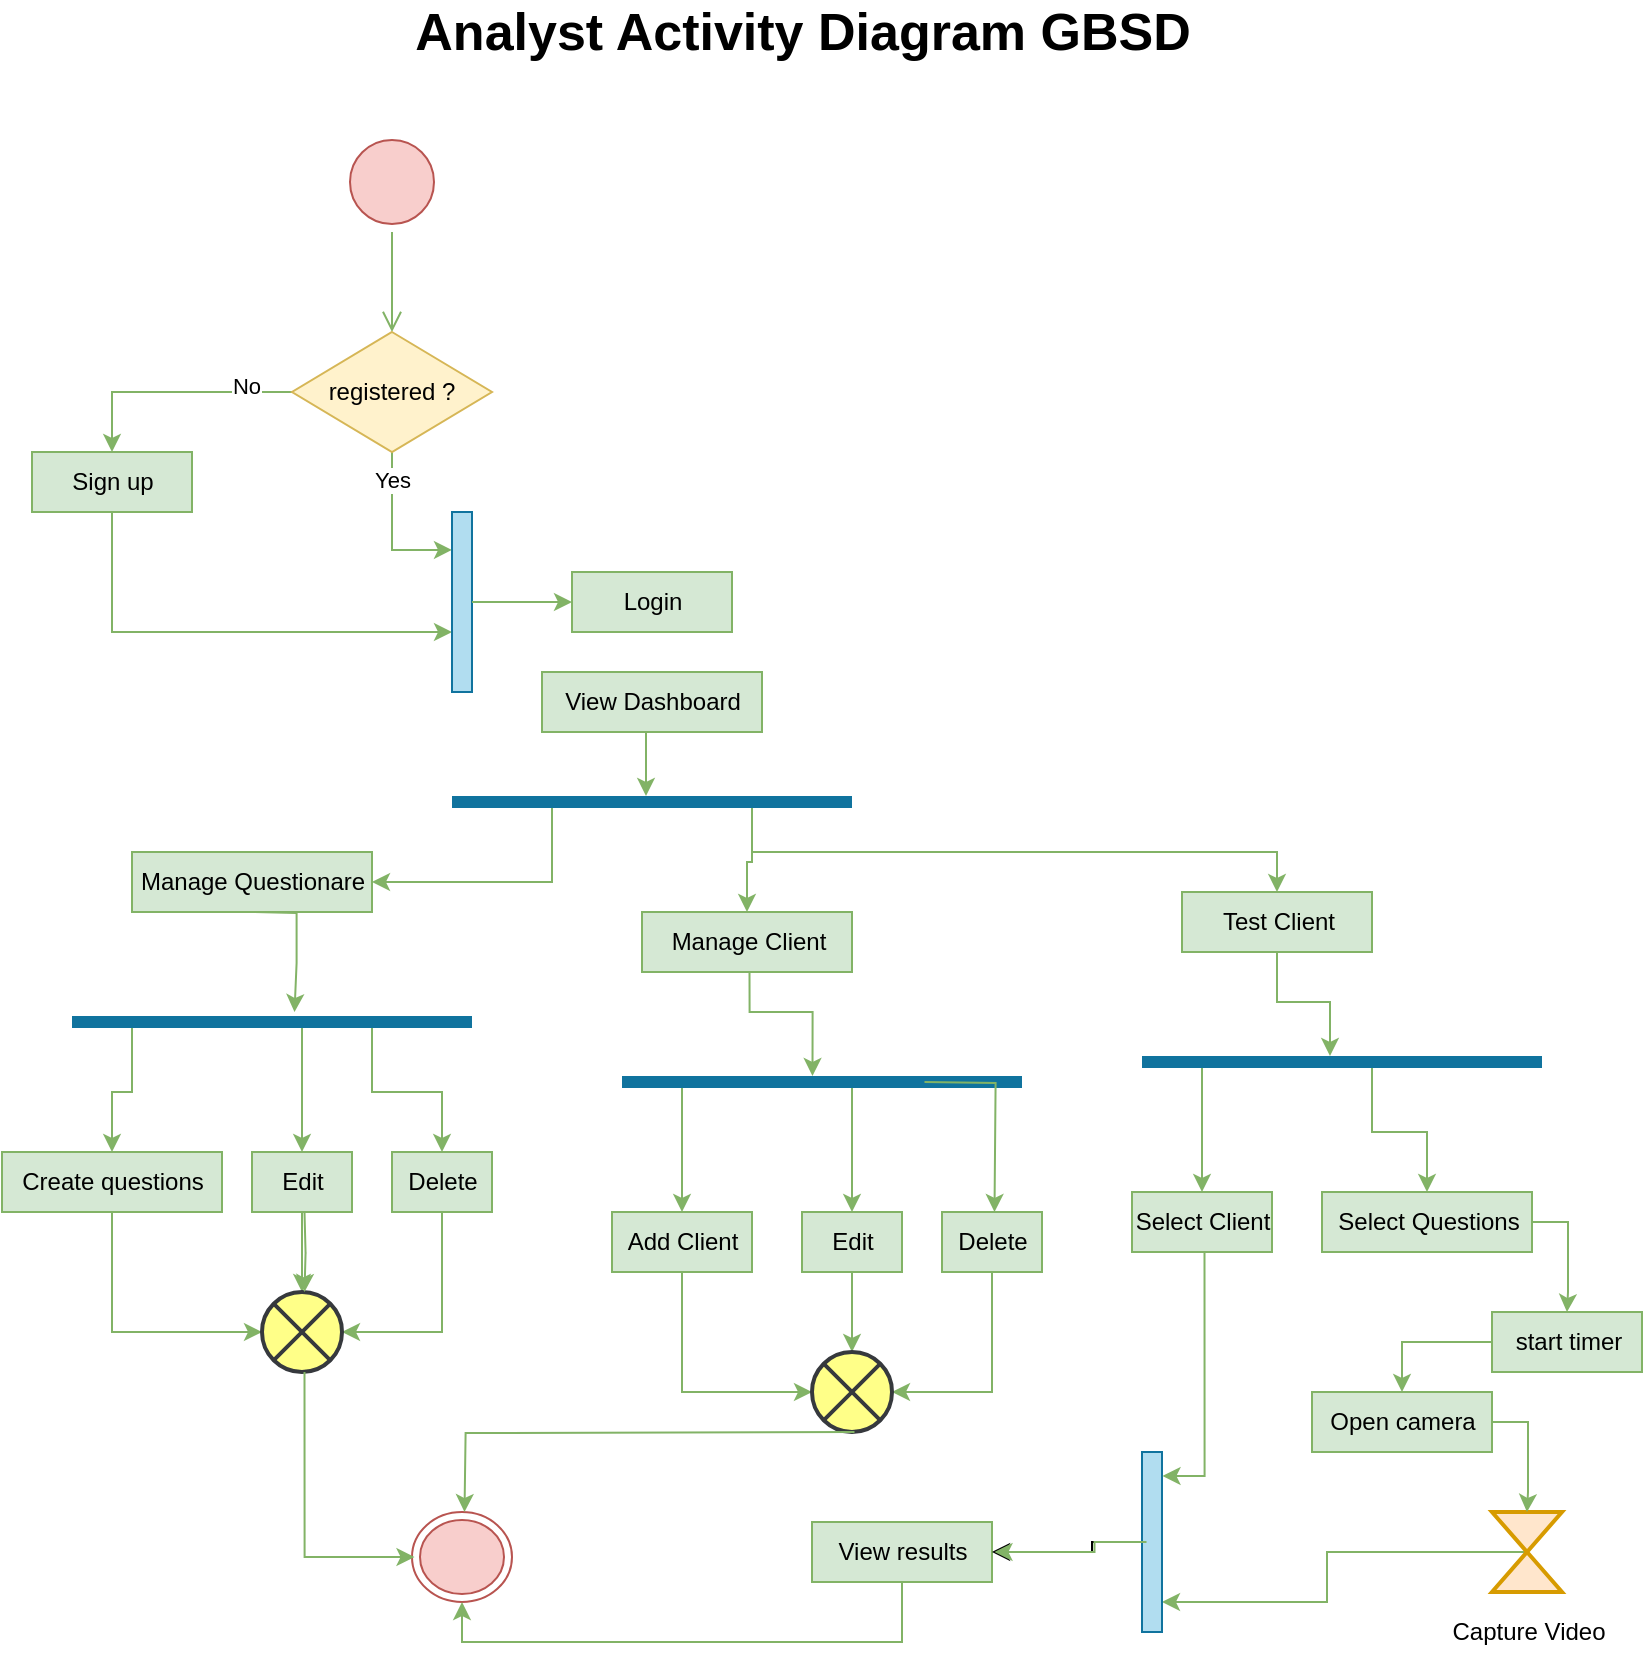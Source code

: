 <mxfile version="16.0.0" type="github">
  <diagram id="KFxLg2QQv44FPPkiTmiG" name="Page-1">
    <mxGraphModel dx="1102" dy="614" grid="1" gridSize="10" guides="1" tooltips="1" connect="1" arrows="1" fold="1" page="1" pageScale="1" pageWidth="850" pageHeight="1100" math="0" shadow="0">
      <root>
        <mxCell id="0" />
        <mxCell id="1" parent="0" />
        <mxCell id="ETj0uI6q2n11_R9Ab5VP-1" value="" style="ellipse;html=1;shape=startState;fillColor=#f8cecc;strokeColor=#b85450;" vertex="1" parent="1">
          <mxGeometry x="195" y="80" width="50" height="50" as="geometry" />
        </mxCell>
        <mxCell id="ETj0uI6q2n11_R9Ab5VP-2" value="" style="edgeStyle=orthogonalEdgeStyle;html=1;verticalAlign=bottom;endArrow=open;endSize=8;strokeColor=#82b366;rounded=0;fillColor=#d5e8d4;exitX=0.5;exitY=1;exitDx=0;exitDy=0;entryX=0.5;entryY=0;entryDx=0;entryDy=0;" edge="1" source="ETj0uI6q2n11_R9Ab5VP-1" parent="1" target="ETj0uI6q2n11_R9Ab5VP-3">
          <mxGeometry relative="1" as="geometry">
            <mxPoint x="220" y="160" as="targetPoint" />
            <Array as="points" />
          </mxGeometry>
        </mxCell>
        <mxCell id="ETj0uI6q2n11_R9Ab5VP-6" style="edgeStyle=orthogonalEdgeStyle;rounded=0;orthogonalLoop=1;jettySize=auto;html=1;exitX=0;exitY=0.5;exitDx=0;exitDy=0;entryX=0.5;entryY=0;entryDx=0;entryDy=0;fillColor=#d5e8d4;strokeColor=#82b366;" edge="1" parent="1" source="ETj0uI6q2n11_R9Ab5VP-3" target="ETj0uI6q2n11_R9Ab5VP-4">
          <mxGeometry relative="1" as="geometry" />
        </mxCell>
        <mxCell id="ETj0uI6q2n11_R9Ab5VP-9" value="No" style="edgeLabel;html=1;align=center;verticalAlign=middle;resizable=0;points=[];" vertex="1" connectable="0" parent="ETj0uI6q2n11_R9Ab5VP-6">
          <mxGeometry x="-0.617" y="-3" relative="1" as="geometry">
            <mxPoint as="offset" />
          </mxGeometry>
        </mxCell>
        <mxCell id="ETj0uI6q2n11_R9Ab5VP-7" style="edgeStyle=orthogonalEdgeStyle;rounded=0;orthogonalLoop=1;jettySize=auto;html=1;exitX=0.5;exitY=1;exitDx=0;exitDy=0;entryX=0;entryY=0.211;entryDx=0;entryDy=0;entryPerimeter=0;fillColor=#d5e8d4;strokeColor=#82b366;" edge="1" parent="1" source="ETj0uI6q2n11_R9Ab5VP-3" target="ETj0uI6q2n11_R9Ab5VP-8">
          <mxGeometry relative="1" as="geometry">
            <Array as="points">
              <mxPoint x="220" y="289" />
            </Array>
          </mxGeometry>
        </mxCell>
        <mxCell id="ETj0uI6q2n11_R9Ab5VP-10" value="Yes" style="edgeLabel;html=1;align=center;verticalAlign=middle;resizable=0;points=[];" vertex="1" connectable="0" parent="ETj0uI6q2n11_R9Ab5VP-7">
          <mxGeometry x="-0.64" relative="1" as="geometry">
            <mxPoint as="offset" />
          </mxGeometry>
        </mxCell>
        <mxCell id="ETj0uI6q2n11_R9Ab5VP-3" value="registered ?" style="rhombus;whiteSpace=wrap;html=1;fillColor=#fff2cc;strokeColor=#d6b656;" vertex="1" parent="1">
          <mxGeometry x="170" y="180" width="100" height="60" as="geometry" />
        </mxCell>
        <mxCell id="ETj0uI6q2n11_R9Ab5VP-11" style="edgeStyle=orthogonalEdgeStyle;rounded=0;orthogonalLoop=1;jettySize=auto;html=1;exitX=0.5;exitY=1;exitDx=0;exitDy=0;entryX=0;entryY=0.667;entryDx=0;entryDy=0;entryPerimeter=0;fillColor=#d5e8d4;strokeColor=#82b366;" edge="1" parent="1" source="ETj0uI6q2n11_R9Ab5VP-4" target="ETj0uI6q2n11_R9Ab5VP-8">
          <mxGeometry relative="1" as="geometry" />
        </mxCell>
        <mxCell id="ETj0uI6q2n11_R9Ab5VP-4" value="Sign up" style="html=1;dashed=0;whitespace=wrap;fillColor=#d5e8d4;strokeColor=#82b366;" vertex="1" parent="1">
          <mxGeometry x="40" y="240" width="80" height="30" as="geometry" />
        </mxCell>
        <mxCell id="ETj0uI6q2n11_R9Ab5VP-5" value="Login" style="html=1;dashed=0;whitespace=wrap;fillColor=#d5e8d4;strokeColor=#82b366;" vertex="1" parent="1">
          <mxGeometry x="310" y="300" width="80" height="30" as="geometry" />
        </mxCell>
        <mxCell id="ETj0uI6q2n11_R9Ab5VP-8" value="" style="html=1;points=[];perimeter=orthogonalPerimeter;fillColor=#b1ddf0;strokeColor=#10739e;" vertex="1" parent="1">
          <mxGeometry x="250" y="270" width="10" height="90" as="geometry" />
        </mxCell>
        <mxCell id="ETj0uI6q2n11_R9Ab5VP-12" style="edgeStyle=orthogonalEdgeStyle;rounded=0;orthogonalLoop=1;jettySize=auto;html=1;exitX=1;exitY=0.5;exitDx=0;exitDy=0;entryX=0;entryY=0.5;entryDx=0;entryDy=0;exitPerimeter=0;fillColor=#d5e8d4;strokeColor=#82b366;" edge="1" parent="1" source="ETj0uI6q2n11_R9Ab5VP-8" target="ETj0uI6q2n11_R9Ab5VP-5">
          <mxGeometry relative="1" as="geometry">
            <mxPoint x="230" y="250" as="sourcePoint" />
            <mxPoint x="260" y="298.99" as="targetPoint" />
            <Array as="points">
              <mxPoint x="290" y="315" />
              <mxPoint x="290" y="315" />
            </Array>
          </mxGeometry>
        </mxCell>
        <mxCell id="ETj0uI6q2n11_R9Ab5VP-33" style="edgeStyle=orthogonalEdgeStyle;rounded=0;orthogonalLoop=1;jettySize=auto;html=1;exitX=0.5;exitY=1;exitDx=0;exitDy=0;entryX=0.485;entryY=0.2;entryDx=0;entryDy=0;entryPerimeter=0;fillColor=#d5e8d4;strokeColor=#82b366;" edge="1" parent="1" source="ETj0uI6q2n11_R9Ab5VP-14" target="ETj0uI6q2n11_R9Ab5VP-32">
          <mxGeometry relative="1" as="geometry" />
        </mxCell>
        <mxCell id="ETj0uI6q2n11_R9Ab5VP-14" value="View Dashboard" style="html=1;dashed=0;whitespace=wrap;fillColor=#d5e8d4;strokeColor=#82b366;" vertex="1" parent="1">
          <mxGeometry x="295" y="350" width="110" height="30" as="geometry" />
        </mxCell>
        <mxCell id="ETj0uI6q2n11_R9Ab5VP-16" value="Manage Questionare" style="html=1;dashed=0;whitespace=wrap;fillColor=#d5e8d4;strokeColor=#82b366;" vertex="1" parent="1">
          <mxGeometry x="90" y="440" width="120" height="30" as="geometry" />
        </mxCell>
        <mxCell id="ETj0uI6q2n11_R9Ab5VP-17" value="" style="ellipse;html=1;shape=endState;fillColor=#f8cecc;strokeColor=#b85450;" vertex="1" parent="1">
          <mxGeometry x="230" y="770" width="50" height="45" as="geometry" />
        </mxCell>
        <mxCell id="ETj0uI6q2n11_R9Ab5VP-22" style="edgeStyle=orthogonalEdgeStyle;rounded=0;orthogonalLoop=1;jettySize=auto;html=1;exitX=0.25;exitY=0.5;exitDx=0;exitDy=0;exitPerimeter=0;fillColor=#d5e8d4;strokeColor=#82b366;" edge="1" parent="1" source="ETj0uI6q2n11_R9Ab5VP-19">
          <mxGeometry relative="1" as="geometry">
            <mxPoint x="80" y="590" as="targetPoint" />
            <Array as="points">
              <mxPoint x="90" y="525" />
              <mxPoint x="90" y="560" />
              <mxPoint x="80" y="560" />
            </Array>
          </mxGeometry>
        </mxCell>
        <mxCell id="ETj0uI6q2n11_R9Ab5VP-26" style="edgeStyle=orthogonalEdgeStyle;rounded=0;orthogonalLoop=1;jettySize=auto;html=1;exitX=0.75;exitY=0.5;exitDx=0;exitDy=0;exitPerimeter=0;entryX=0.5;entryY=0;entryDx=0;entryDy=0;fillColor=#d5e8d4;strokeColor=#82b366;" edge="1" parent="1" source="ETj0uI6q2n11_R9Ab5VP-19" target="ETj0uI6q2n11_R9Ab5VP-25">
          <mxGeometry relative="1" as="geometry" />
        </mxCell>
        <mxCell id="ETj0uI6q2n11_R9Ab5VP-27" style="edgeStyle=orthogonalEdgeStyle;rounded=0;orthogonalLoop=1;jettySize=auto;html=1;exitX=0.25;exitY=0.5;exitDx=0;exitDy=0;exitPerimeter=0;entryX=0.5;entryY=0;entryDx=0;entryDy=0;fillColor=#d5e8d4;strokeColor=#82b366;" edge="1" parent="1" source="ETj0uI6q2n11_R9Ab5VP-19" target="ETj0uI6q2n11_R9Ab5VP-24">
          <mxGeometry relative="1" as="geometry">
            <Array as="points">
              <mxPoint x="175" y="525" />
            </Array>
          </mxGeometry>
        </mxCell>
        <mxCell id="ETj0uI6q2n11_R9Ab5VP-19" value="" style="shape=line;html=1;strokeWidth=6;strokeColor=#10739e;fillColor=#b1ddf0;" vertex="1" parent="1">
          <mxGeometry x="60" y="520" width="200" height="10" as="geometry" />
        </mxCell>
        <mxCell id="ETj0uI6q2n11_R9Ab5VP-29" style="edgeStyle=orthogonalEdgeStyle;rounded=0;orthogonalLoop=1;jettySize=auto;html=1;exitX=0.5;exitY=1;exitDx=0;exitDy=0;entryX=0;entryY=0.5;entryDx=0;entryDy=0;entryPerimeter=0;fillColor=#d5e8d4;strokeColor=#82b366;" edge="1" parent="1" source="ETj0uI6q2n11_R9Ab5VP-23" target="ETj0uI6q2n11_R9Ab5VP-28">
          <mxGeometry relative="1" as="geometry" />
        </mxCell>
        <mxCell id="ETj0uI6q2n11_R9Ab5VP-23" value="Create questions" style="html=1;dashed=0;whitespace=wrap;fillColor=#d5e8d4;strokeColor=#82b366;" vertex="1" parent="1">
          <mxGeometry x="25" y="590" width="110" height="30" as="geometry" />
        </mxCell>
        <mxCell id="ETj0uI6q2n11_R9Ab5VP-31" style="edgeStyle=orthogonalEdgeStyle;rounded=0;orthogonalLoop=1;jettySize=auto;html=1;exitX=0.5;exitY=1;exitDx=0;exitDy=0;entryX=0.5;entryY=0;entryDx=0;entryDy=0;entryPerimeter=0;fillColor=#d5e8d4;strokeColor=#82b366;" edge="1" parent="1" source="ETj0uI6q2n11_R9Ab5VP-24" target="ETj0uI6q2n11_R9Ab5VP-28">
          <mxGeometry relative="1" as="geometry" />
        </mxCell>
        <mxCell id="ETj0uI6q2n11_R9Ab5VP-24" value="Edit" style="html=1;dashed=0;whitespace=wrap;fillColor=#d5e8d4;strokeColor=#82b366;" vertex="1" parent="1">
          <mxGeometry x="150" y="590" width="50" height="30" as="geometry" />
        </mxCell>
        <mxCell id="ETj0uI6q2n11_R9Ab5VP-30" style="edgeStyle=orthogonalEdgeStyle;rounded=0;orthogonalLoop=1;jettySize=auto;html=1;exitX=0.5;exitY=1;exitDx=0;exitDy=0;entryX=1;entryY=0.5;entryDx=0;entryDy=0;entryPerimeter=0;fillColor=#d5e8d4;strokeColor=#82b366;" edge="1" parent="1" source="ETj0uI6q2n11_R9Ab5VP-25" target="ETj0uI6q2n11_R9Ab5VP-28">
          <mxGeometry relative="1" as="geometry" />
        </mxCell>
        <mxCell id="ETj0uI6q2n11_R9Ab5VP-25" value="Delete" style="html=1;dashed=0;whitespace=wrap;fillColor=#d5e8d4;strokeColor=#82b366;" vertex="1" parent="1">
          <mxGeometry x="220" y="590" width="50" height="30" as="geometry" />
        </mxCell>
        <mxCell id="ETj0uI6q2n11_R9Ab5VP-28" value="" style="html=1;shape=mxgraph.sysml.flowFinal;strokeWidth=2;verticalLabelPosition=bottom;verticalAlignment=top;fillColor=#ffff88;strokeColor=#36393d;" vertex="1" parent="1">
          <mxGeometry x="155" y="660" width="40" height="40" as="geometry" />
        </mxCell>
        <mxCell id="ETj0uI6q2n11_R9Ab5VP-34" style="edgeStyle=orthogonalEdgeStyle;rounded=0;orthogonalLoop=1;jettySize=auto;html=1;exitX=0.25;exitY=0.5;exitDx=0;exitDy=0;exitPerimeter=0;entryX=1;entryY=0.5;entryDx=0;entryDy=0;fillColor=#d5e8d4;strokeColor=#82b366;" edge="1" parent="1" source="ETj0uI6q2n11_R9Ab5VP-32" target="ETj0uI6q2n11_R9Ab5VP-16">
          <mxGeometry relative="1" as="geometry">
            <Array as="points">
              <mxPoint x="300" y="455" />
            </Array>
          </mxGeometry>
        </mxCell>
        <mxCell id="ETj0uI6q2n11_R9Ab5VP-35" style="edgeStyle=orthogonalEdgeStyle;rounded=0;orthogonalLoop=1;jettySize=auto;html=1;exitX=0.75;exitY=0.5;exitDx=0;exitDy=0;exitPerimeter=0;entryX=0.5;entryY=0;entryDx=0;entryDy=0;fillColor=#d5e8d4;strokeColor=#82b366;" edge="1" parent="1" source="ETj0uI6q2n11_R9Ab5VP-32" target="ETj0uI6q2n11_R9Ab5VP-36">
          <mxGeometry relative="1" as="geometry">
            <mxPoint x="420" y="470" as="targetPoint" />
          </mxGeometry>
        </mxCell>
        <mxCell id="ETj0uI6q2n11_R9Ab5VP-62" style="edgeStyle=orthogonalEdgeStyle;rounded=0;orthogonalLoop=1;jettySize=auto;html=1;exitX=0.75;exitY=0.5;exitDx=0;exitDy=0;exitPerimeter=0;entryX=0.5;entryY=0;entryDx=0;entryDy=0;fillColor=#d5e8d4;strokeColor=#82b366;" edge="1" parent="1" source="ETj0uI6q2n11_R9Ab5VP-32" target="ETj0uI6q2n11_R9Ab5VP-50">
          <mxGeometry relative="1" as="geometry">
            <Array as="points">
              <mxPoint x="400" y="440" />
              <mxPoint x="663" y="440" />
            </Array>
          </mxGeometry>
        </mxCell>
        <mxCell id="ETj0uI6q2n11_R9Ab5VP-32" value="" style="shape=line;html=1;strokeWidth=6;strokeColor=#10739e;fillColor=#b1ddf0;" vertex="1" parent="1">
          <mxGeometry x="250" y="410" width="200" height="10" as="geometry" />
        </mxCell>
        <mxCell id="ETj0uI6q2n11_R9Ab5VP-36" value="Manage Client" style="html=1;dashed=0;whitespace=wrap;fillColor=#d5e8d4;strokeColor=#82b366;" vertex="1" parent="1">
          <mxGeometry x="345" y="470" width="105" height="30" as="geometry" />
        </mxCell>
        <mxCell id="ETj0uI6q2n11_R9Ab5VP-37" style="edgeStyle=orthogonalEdgeStyle;rounded=0;orthogonalLoop=1;jettySize=auto;html=1;exitX=0.25;exitY=0.5;exitDx=0;exitDy=0;exitPerimeter=0;entryX=0.5;entryY=0;entryDx=0;entryDy=0;fillColor=#d5e8d4;strokeColor=#82b366;" edge="1" source="ETj0uI6q2n11_R9Ab5VP-40" parent="1" target="ETj0uI6q2n11_R9Ab5VP-42">
          <mxGeometry relative="1" as="geometry">
            <mxPoint x="355" y="620" as="targetPoint" />
            <Array as="points">
              <mxPoint x="365" y="555" />
            </Array>
          </mxGeometry>
        </mxCell>
        <mxCell id="ETj0uI6q2n11_R9Ab5VP-39" style="edgeStyle=orthogonalEdgeStyle;rounded=0;orthogonalLoop=1;jettySize=auto;html=1;exitX=0.25;exitY=0.5;exitDx=0;exitDy=0;exitPerimeter=0;entryX=0.5;entryY=0;entryDx=0;entryDy=0;fillColor=#d5e8d4;strokeColor=#82b366;" edge="1" source="ETj0uI6q2n11_R9Ab5VP-40" target="ETj0uI6q2n11_R9Ab5VP-44" parent="1">
          <mxGeometry relative="1" as="geometry">
            <Array as="points">
              <mxPoint x="450" y="555" />
            </Array>
          </mxGeometry>
        </mxCell>
        <mxCell id="ETj0uI6q2n11_R9Ab5VP-40" value="" style="shape=line;html=1;strokeWidth=6;strokeColor=#10739e;fillColor=#b1ddf0;" vertex="1" parent="1">
          <mxGeometry x="335" y="550" width="200" height="10" as="geometry" />
        </mxCell>
        <mxCell id="ETj0uI6q2n11_R9Ab5VP-41" style="edgeStyle=orthogonalEdgeStyle;rounded=0;orthogonalLoop=1;jettySize=auto;html=1;exitX=0.5;exitY=1;exitDx=0;exitDy=0;entryX=0;entryY=0.5;entryDx=0;entryDy=0;entryPerimeter=0;fillColor=#d5e8d4;strokeColor=#82b366;" edge="1" source="ETj0uI6q2n11_R9Ab5VP-42" target="ETj0uI6q2n11_R9Ab5VP-47" parent="1">
          <mxGeometry relative="1" as="geometry" />
        </mxCell>
        <mxCell id="ETj0uI6q2n11_R9Ab5VP-42" value="Add Client" style="html=1;dashed=0;whitespace=wrap;fillColor=#d5e8d4;strokeColor=#82b366;" vertex="1" parent="1">
          <mxGeometry x="330" y="620" width="70" height="30" as="geometry" />
        </mxCell>
        <mxCell id="ETj0uI6q2n11_R9Ab5VP-43" style="edgeStyle=orthogonalEdgeStyle;rounded=0;orthogonalLoop=1;jettySize=auto;html=1;exitX=0.5;exitY=1;exitDx=0;exitDy=0;entryX=0.5;entryY=0;entryDx=0;entryDy=0;entryPerimeter=0;fillColor=#d5e8d4;strokeColor=#82b366;" edge="1" source="ETj0uI6q2n11_R9Ab5VP-44" target="ETj0uI6q2n11_R9Ab5VP-47" parent="1">
          <mxGeometry relative="1" as="geometry" />
        </mxCell>
        <mxCell id="ETj0uI6q2n11_R9Ab5VP-44" value="Edit" style="html=1;dashed=0;whitespace=wrap;fillColor=#d5e8d4;strokeColor=#82b366;" vertex="1" parent="1">
          <mxGeometry x="425" y="620" width="50" height="30" as="geometry" />
        </mxCell>
        <mxCell id="ETj0uI6q2n11_R9Ab5VP-45" style="edgeStyle=orthogonalEdgeStyle;rounded=0;orthogonalLoop=1;jettySize=auto;html=1;exitX=0.5;exitY=1;exitDx=0;exitDy=0;entryX=1;entryY=0.5;entryDx=0;entryDy=0;entryPerimeter=0;fillColor=#d5e8d4;strokeColor=#82b366;" edge="1" source="ETj0uI6q2n11_R9Ab5VP-46" target="ETj0uI6q2n11_R9Ab5VP-47" parent="1">
          <mxGeometry relative="1" as="geometry" />
        </mxCell>
        <mxCell id="ETj0uI6q2n11_R9Ab5VP-46" value="Delete" style="html=1;dashed=0;whitespace=wrap;fillColor=#d5e8d4;strokeColor=#82b366;" vertex="1" parent="1">
          <mxGeometry x="495" y="620" width="50" height="30" as="geometry" />
        </mxCell>
        <mxCell id="ETj0uI6q2n11_R9Ab5VP-47" value="" style="html=1;shape=mxgraph.sysml.flowFinal;strokeWidth=2;verticalLabelPosition=bottom;verticalAlignment=top;fillColor=#ffff88;strokeColor=#36393d;" vertex="1" parent="1">
          <mxGeometry x="430" y="690" width="40" height="40" as="geometry" />
        </mxCell>
        <mxCell id="ETj0uI6q2n11_R9Ab5VP-49" style="edgeStyle=orthogonalEdgeStyle;rounded=0;orthogonalLoop=1;jettySize=auto;html=1;exitX=0.5;exitY=1;exitDx=0;exitDy=0;entryX=0.47;entryY=0.2;entryDx=0;entryDy=0;entryPerimeter=0;fillColor=#d5e8d4;strokeColor=#82b366;" edge="1" source="ETj0uI6q2n11_R9Ab5VP-50" target="ETj0uI6q2n11_R9Ab5VP-54" parent="1">
          <mxGeometry relative="1" as="geometry" />
        </mxCell>
        <mxCell id="ETj0uI6q2n11_R9Ab5VP-50" value="Test Client" style="html=1;dashed=0;whitespace=wrap;fillColor=#d5e8d4;strokeColor=#82b366;" vertex="1" parent="1">
          <mxGeometry x="615" y="460" width="95" height="30" as="geometry" />
        </mxCell>
        <mxCell id="ETj0uI6q2n11_R9Ab5VP-51" style="edgeStyle=orthogonalEdgeStyle;rounded=0;orthogonalLoop=1;jettySize=auto;html=1;exitX=0.25;exitY=0.5;exitDx=0;exitDy=0;exitPerimeter=0;entryX=0.5;entryY=0;entryDx=0;entryDy=0;fillColor=#d5e8d4;strokeColor=#82b366;" edge="1" source="ETj0uI6q2n11_R9Ab5VP-54" target="ETj0uI6q2n11_R9Ab5VP-56" parent="1">
          <mxGeometry relative="1" as="geometry">
            <mxPoint x="615" y="610" as="targetPoint" />
            <Array as="points">
              <mxPoint x="625" y="545" />
            </Array>
          </mxGeometry>
        </mxCell>
        <mxCell id="ETj0uI6q2n11_R9Ab5VP-53" style="edgeStyle=orthogonalEdgeStyle;rounded=0;orthogonalLoop=1;jettySize=auto;html=1;exitX=0.25;exitY=0.5;exitDx=0;exitDy=0;exitPerimeter=0;entryX=0.5;entryY=0;entryDx=0;entryDy=0;fillColor=#d5e8d4;strokeColor=#82b366;" edge="1" source="ETj0uI6q2n11_R9Ab5VP-54" target="ETj0uI6q2n11_R9Ab5VP-58" parent="1">
          <mxGeometry relative="1" as="geometry">
            <Array as="points">
              <mxPoint x="710" y="545" />
              <mxPoint x="710" y="580" />
              <mxPoint x="738" y="580" />
            </Array>
          </mxGeometry>
        </mxCell>
        <mxCell id="ETj0uI6q2n11_R9Ab5VP-54" value="" style="shape=line;html=1;strokeWidth=6;strokeColor=#10739e;fillColor=#b1ddf0;" vertex="1" parent="1">
          <mxGeometry x="595" y="540" width="200" height="10" as="geometry" />
        </mxCell>
        <mxCell id="ETj0uI6q2n11_R9Ab5VP-56" value="Select Client" style="html=1;dashed=0;whitespace=wrap;fillColor=#d5e8d4;strokeColor=#82b366;" vertex="1" parent="1">
          <mxGeometry x="590" y="610" width="70" height="30" as="geometry" />
        </mxCell>
        <mxCell id="ETj0uI6q2n11_R9Ab5VP-67" style="edgeStyle=orthogonalEdgeStyle;rounded=0;orthogonalLoop=1;jettySize=auto;html=1;exitX=1;exitY=0.5;exitDx=0;exitDy=0;entryX=0.5;entryY=0;entryDx=0;entryDy=0;fillColor=#d5e8d4;strokeColor=#82b366;" edge="1" parent="1" source="ETj0uI6q2n11_R9Ab5VP-58" target="ETj0uI6q2n11_R9Ab5VP-65">
          <mxGeometry relative="1" as="geometry">
            <Array as="points">
              <mxPoint x="808" y="625" />
              <mxPoint x="808" y="660" />
            </Array>
          </mxGeometry>
        </mxCell>
        <mxCell id="ETj0uI6q2n11_R9Ab5VP-58" value="Select Questions" style="html=1;dashed=0;whitespace=wrap;fillColor=#d5e8d4;strokeColor=#82b366;" vertex="1" parent="1">
          <mxGeometry x="685" y="610" width="105" height="30" as="geometry" />
        </mxCell>
        <mxCell id="ETj0uI6q2n11_R9Ab5VP-69" style="edgeStyle=orthogonalEdgeStyle;rounded=0;orthogonalLoop=1;jettySize=auto;html=1;exitX=0;exitY=0.5;exitDx=0;exitDy=0;entryX=0.5;entryY=0;entryDx=0;entryDy=0;fillColor=#d5e8d4;strokeColor=#82b366;" edge="1" parent="1" source="ETj0uI6q2n11_R9Ab5VP-65" target="ETj0uI6q2n11_R9Ab5VP-68">
          <mxGeometry relative="1" as="geometry" />
        </mxCell>
        <mxCell id="ETj0uI6q2n11_R9Ab5VP-65" value="start timer" style="html=1;dashed=0;whitespace=wrap;fillColor=#d5e8d4;strokeColor=#82b366;" vertex="1" parent="1">
          <mxGeometry x="770" y="670" width="75" height="30" as="geometry" />
        </mxCell>
        <mxCell id="ETj0uI6q2n11_R9Ab5VP-72" style="edgeStyle=orthogonalEdgeStyle;rounded=0;orthogonalLoop=1;jettySize=auto;html=1;exitX=0.5;exitY=0.5;exitDx=0;exitDy=0;exitPerimeter=0;entryX=1;entryY=0.833;entryDx=0;entryDy=0;entryPerimeter=0;fillColor=#d5e8d4;strokeColor=#82b366;" edge="1" parent="1" source="ETj0uI6q2n11_R9Ab5VP-66" target="ETj0uI6q2n11_R9Ab5VP-71">
          <mxGeometry relative="1" as="geometry" />
        </mxCell>
        <mxCell id="ETj0uI6q2n11_R9Ab5VP-66" value="Capture Video" style="html=1;shape=mxgraph.sysml.timeEvent;strokeWidth=2;verticalLabelPosition=bottom;verticalAlignment=top;fillColor=#ffe6cc;strokeColor=#d79b00;" vertex="1" parent="1">
          <mxGeometry x="770" y="770" width="35" height="40" as="geometry" />
        </mxCell>
        <mxCell id="ETj0uI6q2n11_R9Ab5VP-70" style="edgeStyle=orthogonalEdgeStyle;rounded=0;orthogonalLoop=1;jettySize=auto;html=1;exitX=1;exitY=0.5;exitDx=0;exitDy=0;entryX=0.5;entryY=0;entryDx=0;entryDy=0;entryPerimeter=0;fillColor=#d5e8d4;strokeColor=#82b366;" edge="1" parent="1" source="ETj0uI6q2n11_R9Ab5VP-68" target="ETj0uI6q2n11_R9Ab5VP-66">
          <mxGeometry relative="1" as="geometry">
            <Array as="points">
              <mxPoint x="788" y="725" />
              <mxPoint x="788" y="760" />
            </Array>
          </mxGeometry>
        </mxCell>
        <mxCell id="ETj0uI6q2n11_R9Ab5VP-68" value="Open camera" style="html=1;dashed=0;whitespace=wrap;fillColor=#d5e8d4;strokeColor=#82b366;" vertex="1" parent="1">
          <mxGeometry x="680" y="710" width="90" height="30" as="geometry" />
        </mxCell>
        <mxCell id="ETj0uI6q2n11_R9Ab5VP-71" value="" style="html=1;points=[];perimeter=orthogonalPerimeter;fillColor=#b1ddf0;strokeColor=#10739e;" vertex="1" parent="1">
          <mxGeometry x="595" y="740" width="10" height="90" as="geometry" />
        </mxCell>
        <mxCell id="ETj0uI6q2n11_R9Ab5VP-77" style="edgeStyle=orthogonalEdgeStyle;rounded=0;orthogonalLoop=1;jettySize=auto;html=1;exitX=0.5;exitY=1;exitDx=0;exitDy=0;entryX=0.5;entryY=1;entryDx=0;entryDy=0;fillColor=#d5e8d4;strokeColor=#82b366;" edge="1" parent="1" source="ETj0uI6q2n11_R9Ab5VP-73" target="ETj0uI6q2n11_R9Ab5VP-17">
          <mxGeometry relative="1" as="geometry" />
        </mxCell>
        <mxCell id="ETj0uI6q2n11_R9Ab5VP-73" value="View results" style="html=1;dashed=0;whitespace=wrap;fillColor=#d5e8d4;strokeColor=#82b366;" vertex="1" parent="1">
          <mxGeometry x="430" y="775" width="90" height="30" as="geometry" />
        </mxCell>
        <mxCell id="ETj0uI6q2n11_R9Ab5VP-74" style="edgeStyle=orthogonalEdgeStyle;rounded=0;orthogonalLoop=1;jettySize=auto;html=1;exitX=0.1;exitY=0.5;exitDx=0;exitDy=0;entryX=1;entryY=0.5;entryDx=0;entryDy=0;exitPerimeter=0;" edge="1" parent="1" source="ETj0uI6q2n11_R9Ab5VP-71" target="ETj0uI6q2n11_R9Ab5VP-73">
          <mxGeometry relative="1" as="geometry">
            <mxPoint x="635" y="650" as="sourcePoint" />
            <mxPoint x="614" y="761.97" as="targetPoint" />
            <Array as="points">
              <mxPoint x="570" y="785" />
              <mxPoint x="570" y="790" />
            </Array>
          </mxGeometry>
        </mxCell>
        <mxCell id="ETj0uI6q2n11_R9Ab5VP-78" value="&lt;font style=&quot;font-size: 26px&quot;&gt;&lt;b&gt;Analyst Activity Diagram GBSD&lt;/b&gt;&lt;/font&gt;" style="text;html=1;align=center;verticalAlign=middle;resizable=0;points=[];autosize=1;strokeColor=none;fillColor=none;" vertex="1" parent="1">
          <mxGeometry x="225" y="20" width="400" height="20" as="geometry" />
        </mxCell>
        <mxCell id="ETj0uI6q2n11_R9Ab5VP-80" style="edgeStyle=orthogonalEdgeStyle;rounded=0;orthogonalLoop=1;jettySize=auto;html=1;exitX=0.5;exitY=1;exitDx=0;exitDy=0;entryX=0.55;entryY=0;entryDx=0;entryDy=0;entryPerimeter=0;fillColor=#d5e8d4;strokeColor=#82b366;" edge="1" parent="1">
          <mxGeometry relative="1" as="geometry">
            <mxPoint x="151.25" y="470" as="sourcePoint" />
            <mxPoint x="171.25" y="520" as="targetPoint" />
          </mxGeometry>
        </mxCell>
        <mxCell id="ETj0uI6q2n11_R9Ab5VP-89" style="edgeStyle=orthogonalEdgeStyle;rounded=0;orthogonalLoop=1;jettySize=auto;html=1;exitX=0.75;exitY=0.5;exitDx=0;exitDy=0;exitPerimeter=0;entryX=0.5;entryY=0;entryDx=0;entryDy=0;fillColor=#d5e8d4;strokeColor=#82b366;" edge="1" parent="1">
          <mxGeometry relative="1" as="geometry">
            <mxPoint x="486.25" y="555" as="sourcePoint" />
            <mxPoint x="521.25" y="620" as="targetPoint" />
          </mxGeometry>
        </mxCell>
        <mxCell id="ETj0uI6q2n11_R9Ab5VP-91" style="edgeStyle=orthogonalEdgeStyle;rounded=0;orthogonalLoop=1;jettySize=auto;html=1;exitX=0.5;exitY=1;exitDx=0;exitDy=0;entryX=0.47;entryY=0.2;entryDx=0;entryDy=0;entryPerimeter=0;fillColor=#d5e8d4;strokeColor=#82b366;" edge="1" parent="1">
          <mxGeometry relative="1" as="geometry">
            <mxPoint x="398.75" y="500" as="sourcePoint" />
            <mxPoint x="430.25" y="552" as="targetPoint" />
            <Array as="points">
              <mxPoint x="399" y="520" />
              <mxPoint x="430" y="520" />
            </Array>
          </mxGeometry>
        </mxCell>
        <mxCell id="ETj0uI6q2n11_R9Ab5VP-98" style="edgeStyle=orthogonalEdgeStyle;rounded=0;orthogonalLoop=1;jettySize=auto;html=1;exitX=0.5;exitY=1;exitDx=0;exitDy=0;entryX=0.5;entryY=0;entryDx=0;entryDy=0;entryPerimeter=0;fillColor=#d5e8d4;strokeColor=#82b366;" edge="1" parent="1">
          <mxGeometry relative="1" as="geometry">
            <mxPoint x="176.25" y="620" as="sourcePoint" />
            <mxPoint x="176.25" y="660" as="targetPoint" />
          </mxGeometry>
        </mxCell>
        <mxCell id="ETj0uI6q2n11_R9Ab5VP-100" style="edgeStyle=orthogonalEdgeStyle;rounded=0;orthogonalLoop=1;jettySize=auto;html=1;exitX=0.5;exitY=1;exitDx=0;exitDy=0;exitPerimeter=0;entryX=0;entryY=0.5;entryDx=0;entryDy=0;fillColor=#d5e8d4;strokeColor=#82b366;" edge="1" parent="1">
          <mxGeometry relative="1" as="geometry">
            <mxPoint x="176.25" y="700" as="sourcePoint" />
            <mxPoint x="231.25" y="792.5" as="targetPoint" />
            <Array as="points">
              <mxPoint x="176" y="793" />
            </Array>
          </mxGeometry>
        </mxCell>
        <mxCell id="ETj0uI6q2n11_R9Ab5VP-101" style="edgeStyle=orthogonalEdgeStyle;rounded=0;orthogonalLoop=1;jettySize=auto;html=1;exitX=0.5;exitY=1;exitDx=0;exitDy=0;exitPerimeter=0;entryX=0.5;entryY=0;entryDx=0;entryDy=0;fillColor=#d5e8d4;strokeColor=#82b366;" edge="1" parent="1">
          <mxGeometry relative="1" as="geometry">
            <mxPoint x="451.25" y="730" as="sourcePoint" />
            <mxPoint x="256.25" y="770" as="targetPoint" />
          </mxGeometry>
        </mxCell>
        <mxCell id="ETj0uI6q2n11_R9Ab5VP-103" style="edgeStyle=orthogonalEdgeStyle;rounded=0;orthogonalLoop=1;jettySize=auto;html=1;exitX=0.1;exitY=0.5;exitDx=0;exitDy=0;entryX=1;entryY=0.5;entryDx=0;entryDy=0;exitPerimeter=0;fillColor=#d5e8d4;strokeColor=#82b366;" edge="1" parent="1">
          <mxGeometry relative="1" as="geometry">
            <mxPoint x="597.25" y="785" as="sourcePoint" />
            <mxPoint x="521.25" y="790" as="targetPoint" />
            <Array as="points">
              <mxPoint x="571.25" y="785" />
              <mxPoint x="571.25" y="790" />
            </Array>
          </mxGeometry>
        </mxCell>
        <mxCell id="ETj0uI6q2n11_R9Ab5VP-104" style="edgeStyle=orthogonalEdgeStyle;rounded=0;orthogonalLoop=1;jettySize=auto;html=1;exitX=0.5;exitY=1;exitDx=0;exitDy=0;entryX=0.9;entryY=0.133;entryDx=0;entryDy=0;entryPerimeter=0;fillColor=#d5e8d4;strokeColor=#82b366;" edge="1" parent="1">
          <mxGeometry relative="1" as="geometry">
            <mxPoint x="626.25" y="640" as="sourcePoint" />
            <mxPoint x="605.25" y="751.97" as="targetPoint" />
            <Array as="points">
              <mxPoint x="626.25" y="752" />
            </Array>
          </mxGeometry>
        </mxCell>
      </root>
    </mxGraphModel>
  </diagram>
</mxfile>

